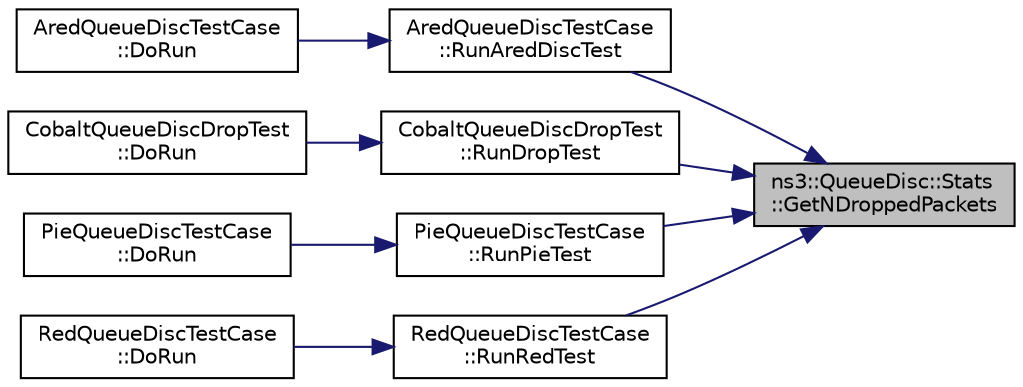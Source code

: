 digraph "ns3::QueueDisc::Stats::GetNDroppedPackets"
{
 // LATEX_PDF_SIZE
  edge [fontname="Helvetica",fontsize="10",labelfontname="Helvetica",labelfontsize="10"];
  node [fontname="Helvetica",fontsize="10",shape=record];
  rankdir="RL";
  Node1 [label="ns3::QueueDisc::Stats\l::GetNDroppedPackets",height=0.2,width=0.4,color="black", fillcolor="grey75", style="filled", fontcolor="black",tooltip="Get the number of packets dropped for the given reason."];
  Node1 -> Node2 [dir="back",color="midnightblue",fontsize="10",style="solid",fontname="Helvetica"];
  Node2 [label="AredQueueDiscTestCase\l::RunAredDiscTest",height=0.2,width=0.4,color="black", fillcolor="white", style="filled",URL="$class_ared_queue_disc_test_case.html#a45a2ead2729f7fe8f85d85846d68d69c",tooltip="Run ARED queue disc test function."];
  Node2 -> Node3 [dir="back",color="midnightblue",fontsize="10",style="solid",fontname="Helvetica"];
  Node3 [label="AredQueueDiscTestCase\l::DoRun",height=0.2,width=0.4,color="black", fillcolor="white", style="filled",URL="$class_ared_queue_disc_test_case.html#a195e997827d606a561c71b81aeecdcf3",tooltip="Implementation to actually run this TestCase."];
  Node1 -> Node4 [dir="back",color="midnightblue",fontsize="10",style="solid",fontname="Helvetica"];
  Node4 [label="CobaltQueueDiscDropTest\l::RunDropTest",height=0.2,width=0.4,color="black", fillcolor="white", style="filled",URL="$class_cobalt_queue_disc_drop_test.html#a8291a2475af41fa4bbe35bf81fe52205",tooltip="Run Cobalt test function."];
  Node4 -> Node5 [dir="back",color="midnightblue",fontsize="10",style="solid",fontname="Helvetica"];
  Node5 [label="CobaltQueueDiscDropTest\l::DoRun",height=0.2,width=0.4,color="black", fillcolor="white", style="filled",URL="$class_cobalt_queue_disc_drop_test.html#ac8f24f5c97e0a88872338d5b4ea4ef23",tooltip="Implementation to actually run this TestCase."];
  Node1 -> Node6 [dir="back",color="midnightblue",fontsize="10",style="solid",fontname="Helvetica"];
  Node6 [label="PieQueueDiscTestCase\l::RunPieTest",height=0.2,width=0.4,color="black", fillcolor="white", style="filled",URL="$class_pie_queue_disc_test_case.html#a4003738dc8368f71600eec62afb451e7",tooltip="Run test function."];
  Node6 -> Node7 [dir="back",color="midnightblue",fontsize="10",style="solid",fontname="Helvetica"];
  Node7 [label="PieQueueDiscTestCase\l::DoRun",height=0.2,width=0.4,color="black", fillcolor="white", style="filled",URL="$class_pie_queue_disc_test_case.html#a6d3523e534f7c31901dc55296402203b",tooltip="Implementation to actually run this TestCase."];
  Node1 -> Node8 [dir="back",color="midnightblue",fontsize="10",style="solid",fontname="Helvetica"];
  Node8 [label="RedQueueDiscTestCase\l::RunRedTest",height=0.2,width=0.4,color="black", fillcolor="white", style="filled",URL="$class_red_queue_disc_test_case.html#a1580a6680062799f9317221c921f2a98",tooltip="Run RED test function."];
  Node8 -> Node9 [dir="back",color="midnightblue",fontsize="10",style="solid",fontname="Helvetica"];
  Node9 [label="RedQueueDiscTestCase\l::DoRun",height=0.2,width=0.4,color="black", fillcolor="white", style="filled",URL="$class_red_queue_disc_test_case.html#a08dbc0c7061ec2b845ebdfceba6d13dd",tooltip="Implementation to actually run this TestCase."];
}
